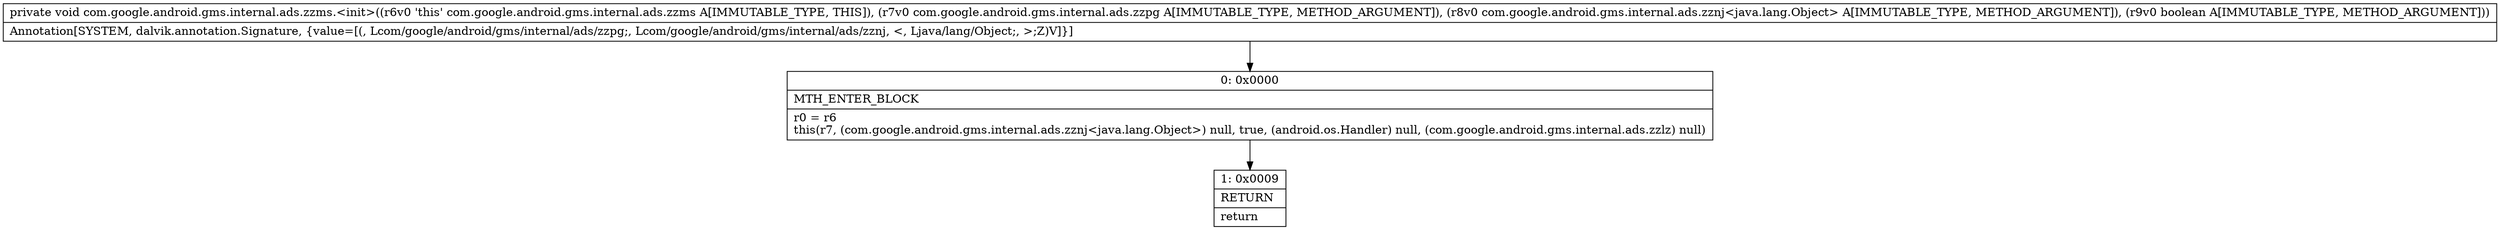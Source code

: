 digraph "CFG forcom.google.android.gms.internal.ads.zzms.\<init\>(Lcom\/google\/android\/gms\/internal\/ads\/zzpg;Lcom\/google\/android\/gms\/internal\/ads\/zznj;Z)V" {
Node_0 [shape=record,label="{0\:\ 0x0000|MTH_ENTER_BLOCK\l|r0 = r6\lthis(r7, (com.google.android.gms.internal.ads.zznj\<java.lang.Object\>) null, true, (android.os.Handler) null, (com.google.android.gms.internal.ads.zzlz) null)\l}"];
Node_1 [shape=record,label="{1\:\ 0x0009|RETURN\l|return\l}"];
MethodNode[shape=record,label="{private void com.google.android.gms.internal.ads.zzms.\<init\>((r6v0 'this' com.google.android.gms.internal.ads.zzms A[IMMUTABLE_TYPE, THIS]), (r7v0 com.google.android.gms.internal.ads.zzpg A[IMMUTABLE_TYPE, METHOD_ARGUMENT]), (r8v0 com.google.android.gms.internal.ads.zznj\<java.lang.Object\> A[IMMUTABLE_TYPE, METHOD_ARGUMENT]), (r9v0 boolean A[IMMUTABLE_TYPE, METHOD_ARGUMENT]))  | Annotation[SYSTEM, dalvik.annotation.Signature, \{value=[(, Lcom\/google\/android\/gms\/internal\/ads\/zzpg;, Lcom\/google\/android\/gms\/internal\/ads\/zznj, \<, Ljava\/lang\/Object;, \>;Z)V]\}]\l}"];
MethodNode -> Node_0;
Node_0 -> Node_1;
}

